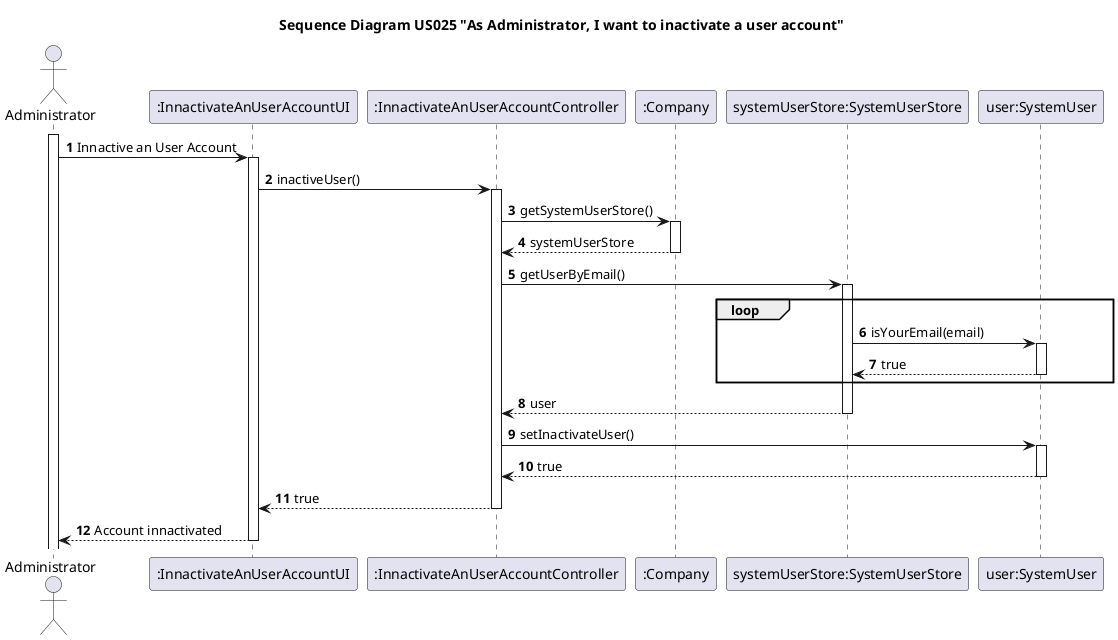 @startuml
'https://plantuml.com/sequence-diagram

title Sequence Diagram US025 "As Administrator, I want to inactivate a user account"

autoactivate on
autonumber

actor "Administrator" as Administrator
participant ":InnactivateAnUserAccountUI" as UI
participant ":InnactivateAnUserAccountController" as Ctrl
participant ":Company" as Company
participant "systemUserStore:SystemUserStore" as SystemUserStore
participant "user:SystemUser" as SystemUser


activate "Administrator"

"Administrator" -> UI: Innactive an User Account
UI -> Ctrl: inactiveUser()
Ctrl -> Company: getSystemUserStore()
return systemUserStore
Ctrl -> SystemUserStore : getUserByEmail()
loop
SystemUserStore-> SystemUser: isYourEmail(email)
SystemUser --> SystemUserStore: true
end
return user
Ctrl -> SystemUser : setInactivateUser()
SystemUser --> Ctrl : true
Ctrl --> UI : true
UI --> "Administrator": Account innactivated

@enduml